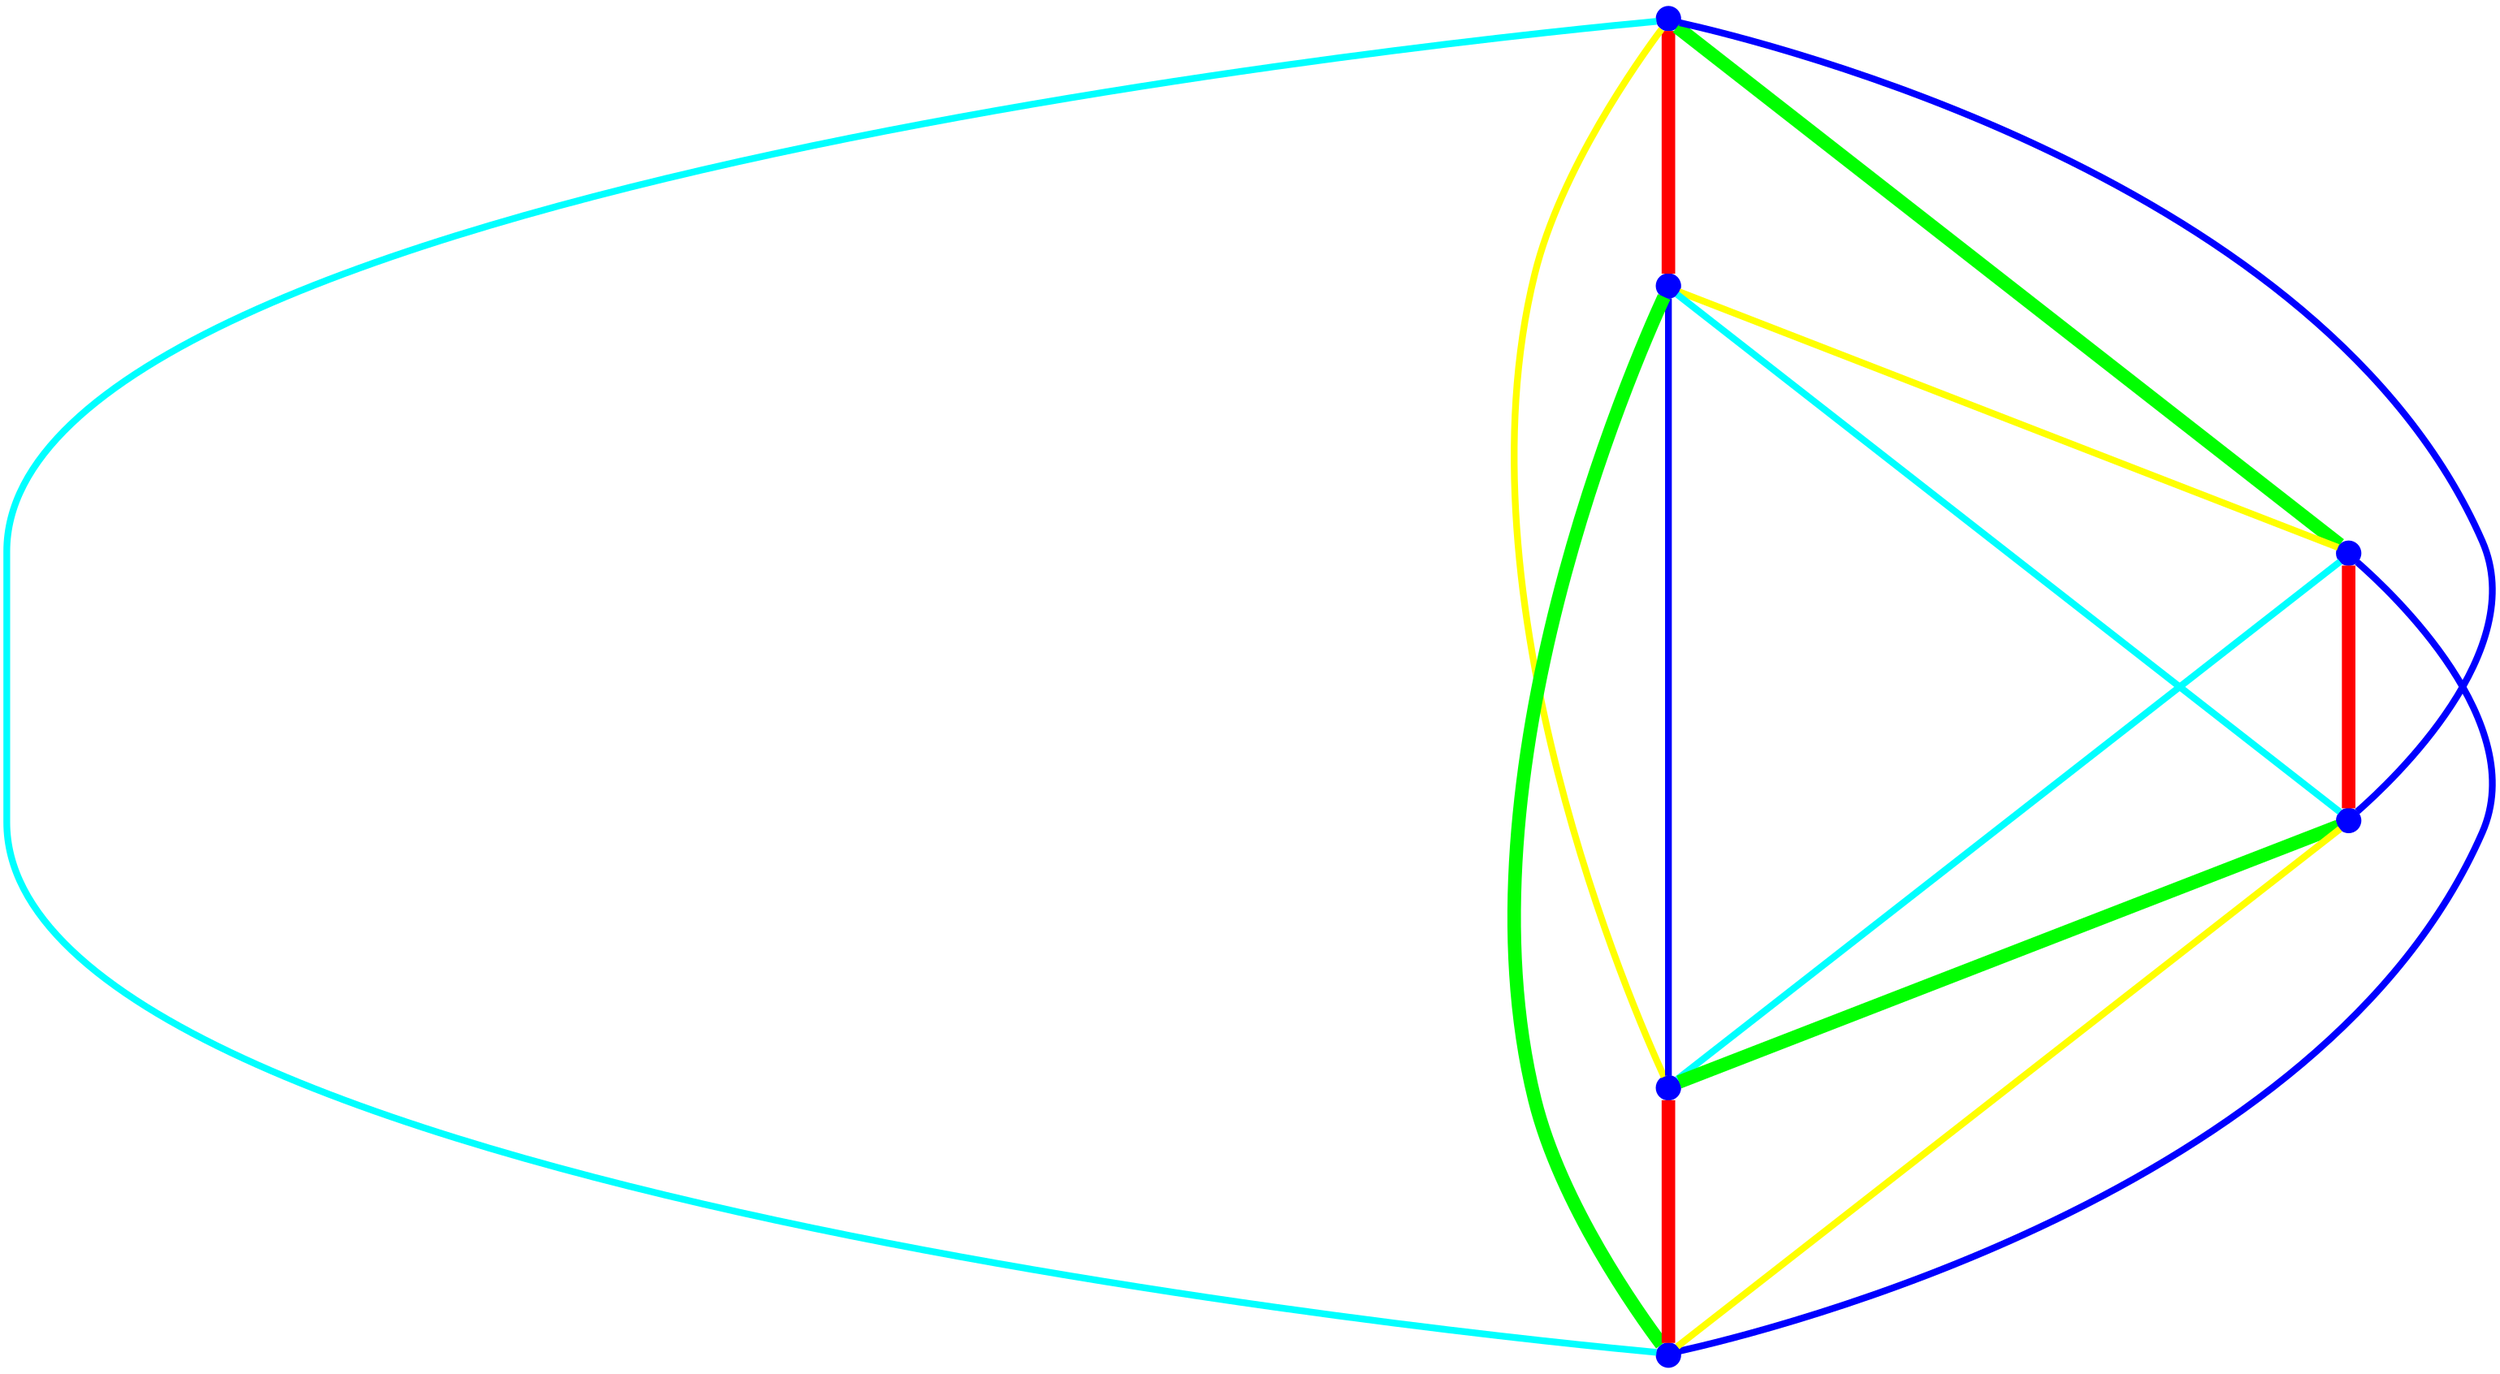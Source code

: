 graph {
ranksep=2
nodesep=2
node [label="" shape=circle style=filled fixedsize=true color=blue fillcolor=blue width=0.2];
"1" -- "2" [style="solid",penwidth="8",color="red"];
"1" -- "3" [style="solid",penwidth="8",color="green"];
"1" -- "4" [style="solid",penwidth="4",color="blue"];
"1" -- "5" [style="solid",penwidth="4",color="yellow"];
"1" -- "6" [style="solid",penwidth="4",color="cyan"];
"2" -- "3" [style="solid",penwidth="4",color="yellow"];
"2" -- "4" [style="solid",penwidth="4",color="cyan"];
"2" -- "5" [style="solid",penwidth="4",color="blue"];
"2" -- "6" [style="solid",penwidth="8",color="green"];
"3" -- "4" [style="solid",penwidth="8",color="red"];
"3" -- "5" [style="solid",penwidth="4",color="cyan"];
"3" -- "6" [style="solid",penwidth="4",color="blue"];
"4" -- "5" [style="solid",penwidth="8",color="green"];
"4" -- "6" [style="solid",penwidth="4",color="yellow"];
"5" -- "6" [style="solid",penwidth="8",color="red"];
}
